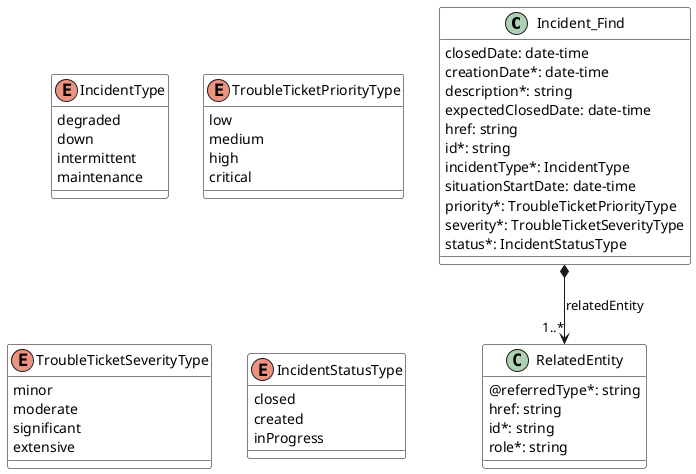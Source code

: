 @startuml
skinparam {
    ClassBackgroundColor White
    ClassBorderColor Black
}

class Incident_Find {

    closedDate: date-time
    creationDate*: date-time
    description*: string
    expectedClosedDate: date-time
    href: string
    id*: string
    incidentType*: IncidentType
    situationStartDate: date-time
    priority*: TroubleTicketPriorityType
    severity*: TroubleTicketSeverityType
    status*: IncidentStatusType
}
Incident_Find *-->"1..*" RelatedEntity : relatedEntity


class RelatedEntity {

    @referredType*: string
    href: string
    id*: string
    role*: string
}


enum IncidentType {

    degraded
    down
    intermittent
    maintenance
}

enum TroubleTicketPriorityType {

    low
    medium
    high
    critical
}
enum TroubleTicketSeverityType {

    minor
    moderate
    significant
    extensive
}
enum IncidentStatusType {

    closed
    created
    inProgress
}

@enduml
